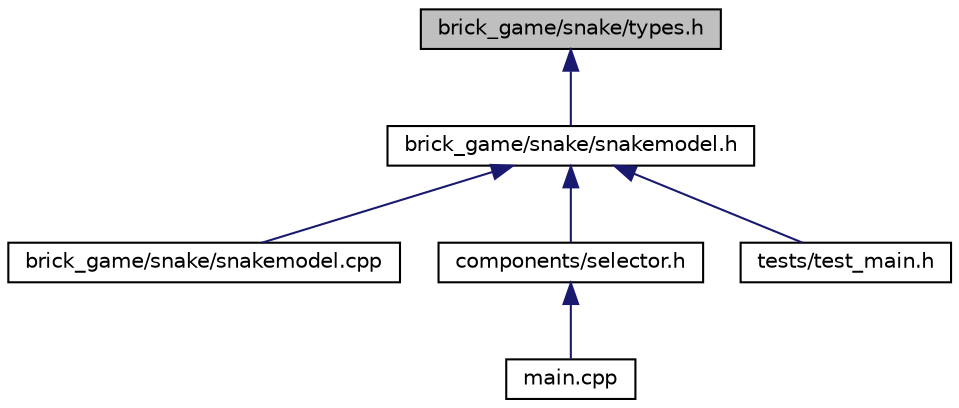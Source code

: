 digraph "brick_game/snake/types.h"
{
 // LATEX_PDF_SIZE
  edge [fontname="Helvetica",fontsize="10",labelfontname="Helvetica",labelfontsize="10"];
  node [fontname="Helvetica",fontsize="10",shape=record];
  Node1 [label="brick_game/snake/types.h",height=0.2,width=0.4,color="black", fillcolor="grey75", style="filled", fontcolor="black",tooltip="Заголовочный файл с типами змейки."];
  Node1 -> Node2 [dir="back",color="midnightblue",fontsize="10",style="solid",fontname="Helvetica"];
  Node2 [label="brick_game/snake/snakemodel.h",height=0.2,width=0.4,color="black", fillcolor="white", style="filled",URL="$snakemodel_8h.html",tooltip="Заголовочный файл классов змейки."];
  Node2 -> Node3 [dir="back",color="midnightblue",fontsize="10",style="solid",fontname="Helvetica"];
  Node3 [label="brick_game/snake/snakemodel.cpp",height=0.2,width=0.4,color="black", fillcolor="white", style="filled",URL="$snakemodel_8cpp.html",tooltip="Файл с методами класса SnakeModel."];
  Node2 -> Node4 [dir="back",color="midnightblue",fontsize="10",style="solid",fontname="Helvetica"];
  Node4 [label="components/selector.h",height=0.2,width=0.4,color="black", fillcolor="white", style="filled",URL="$selector_8h_source.html",tooltip=" "];
  Node4 -> Node5 [dir="back",color="midnightblue",fontsize="10",style="solid",fontname="Helvetica"];
  Node5 [label="main.cpp",height=0.2,width=0.4,color="black", fillcolor="white", style="filled",URL="$main_8cpp.html",tooltip="Основной файл, запускающий программу."];
  Node2 -> Node6 [dir="back",color="midnightblue",fontsize="10",style="solid",fontname="Helvetica"];
  Node6 [label="tests/test_main.h",height=0.2,width=0.4,color="black", fillcolor="white", style="filled",URL="$test__main_8h_source.html",tooltip=" "];
}
